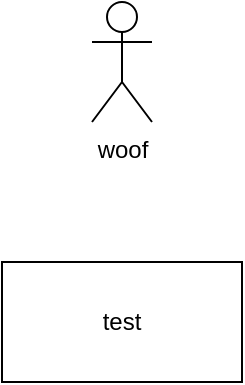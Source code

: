 <mxfile version="24.8.3">
  <diagram name="Page-1" id="09R8cBGaNYN9ix5wOl8h">
    <mxGraphModel dx="1114" dy="727" grid="1" gridSize="10" guides="1" tooltips="1" connect="1" arrows="1" fold="1" page="1" pageScale="1" pageWidth="850" pageHeight="1100" math="0" shadow="0">
      <root>
        <mxCell id="0" />
        <mxCell id="1" parent="0" />
        <mxCell id="A5ahzpjO3A9A59uM3p-C-1" value="woof" style="shape=umlActor;verticalLabelPosition=bottom;verticalAlign=top;html=1;outlineConnect=0;" parent="1" vertex="1">
          <mxGeometry x="390" y="240" width="30" height="60" as="geometry" />
        </mxCell>
        <mxCell id="A61xmR6v4FgTKt3WtUlV-1" value="test" style="rounded=0;whiteSpace=wrap;html=1;" vertex="1" parent="1">
          <mxGeometry x="345" y="370" width="120" height="60" as="geometry" />
        </mxCell>
      </root>
    </mxGraphModel>
  </diagram>
</mxfile>
